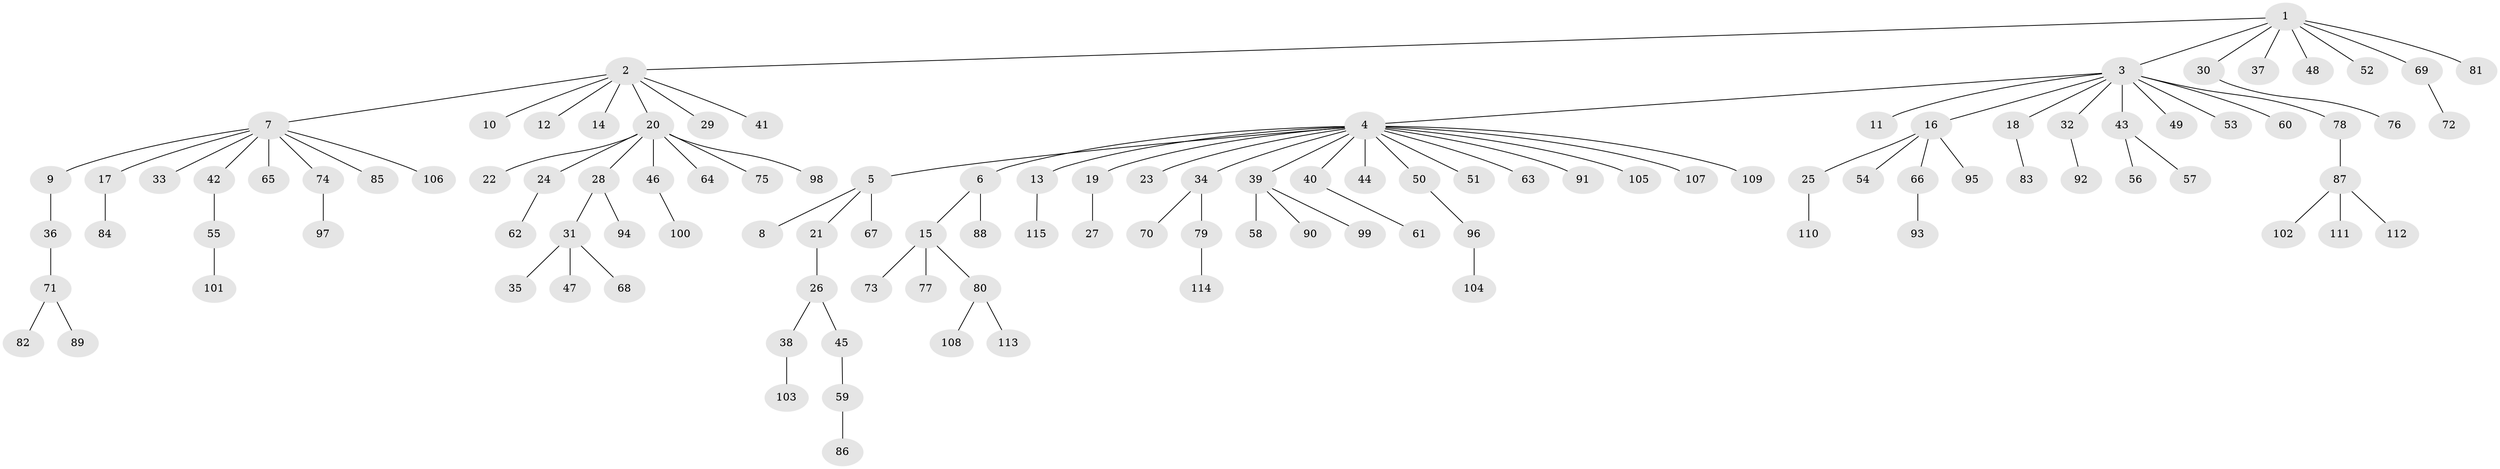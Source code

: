 // coarse degree distribution, {7: 0.03614457831325301, 10: 0.012048192771084338, 16: 0.012048192771084338, 3: 0.060240963855421686, 5: 0.024096385542168676, 8: 0.012048192771084338, 2: 0.13253012048192772, 1: 0.6987951807228916, 4: 0.012048192771084338}
// Generated by graph-tools (version 1.1) at 2025/51/02/27/25 19:51:58]
// undirected, 115 vertices, 114 edges
graph export_dot {
graph [start="1"]
  node [color=gray90,style=filled];
  1;
  2;
  3;
  4;
  5;
  6;
  7;
  8;
  9;
  10;
  11;
  12;
  13;
  14;
  15;
  16;
  17;
  18;
  19;
  20;
  21;
  22;
  23;
  24;
  25;
  26;
  27;
  28;
  29;
  30;
  31;
  32;
  33;
  34;
  35;
  36;
  37;
  38;
  39;
  40;
  41;
  42;
  43;
  44;
  45;
  46;
  47;
  48;
  49;
  50;
  51;
  52;
  53;
  54;
  55;
  56;
  57;
  58;
  59;
  60;
  61;
  62;
  63;
  64;
  65;
  66;
  67;
  68;
  69;
  70;
  71;
  72;
  73;
  74;
  75;
  76;
  77;
  78;
  79;
  80;
  81;
  82;
  83;
  84;
  85;
  86;
  87;
  88;
  89;
  90;
  91;
  92;
  93;
  94;
  95;
  96;
  97;
  98;
  99;
  100;
  101;
  102;
  103;
  104;
  105;
  106;
  107;
  108;
  109;
  110;
  111;
  112;
  113;
  114;
  115;
  1 -- 2;
  1 -- 3;
  1 -- 30;
  1 -- 37;
  1 -- 48;
  1 -- 52;
  1 -- 69;
  1 -- 81;
  2 -- 7;
  2 -- 10;
  2 -- 12;
  2 -- 14;
  2 -- 20;
  2 -- 29;
  2 -- 41;
  3 -- 4;
  3 -- 11;
  3 -- 16;
  3 -- 18;
  3 -- 32;
  3 -- 43;
  3 -- 49;
  3 -- 53;
  3 -- 60;
  3 -- 78;
  4 -- 5;
  4 -- 6;
  4 -- 13;
  4 -- 19;
  4 -- 23;
  4 -- 34;
  4 -- 39;
  4 -- 40;
  4 -- 44;
  4 -- 50;
  4 -- 51;
  4 -- 63;
  4 -- 91;
  4 -- 105;
  4 -- 107;
  4 -- 109;
  5 -- 8;
  5 -- 21;
  5 -- 67;
  6 -- 15;
  6 -- 88;
  7 -- 9;
  7 -- 17;
  7 -- 33;
  7 -- 42;
  7 -- 65;
  7 -- 74;
  7 -- 85;
  7 -- 106;
  9 -- 36;
  13 -- 115;
  15 -- 73;
  15 -- 77;
  15 -- 80;
  16 -- 25;
  16 -- 54;
  16 -- 66;
  16 -- 95;
  17 -- 84;
  18 -- 83;
  19 -- 27;
  20 -- 22;
  20 -- 24;
  20 -- 28;
  20 -- 46;
  20 -- 64;
  20 -- 75;
  20 -- 98;
  21 -- 26;
  24 -- 62;
  25 -- 110;
  26 -- 38;
  26 -- 45;
  28 -- 31;
  28 -- 94;
  30 -- 76;
  31 -- 35;
  31 -- 47;
  31 -- 68;
  32 -- 92;
  34 -- 70;
  34 -- 79;
  36 -- 71;
  38 -- 103;
  39 -- 58;
  39 -- 90;
  39 -- 99;
  40 -- 61;
  42 -- 55;
  43 -- 56;
  43 -- 57;
  45 -- 59;
  46 -- 100;
  50 -- 96;
  55 -- 101;
  59 -- 86;
  66 -- 93;
  69 -- 72;
  71 -- 82;
  71 -- 89;
  74 -- 97;
  78 -- 87;
  79 -- 114;
  80 -- 108;
  80 -- 113;
  87 -- 102;
  87 -- 111;
  87 -- 112;
  96 -- 104;
}
